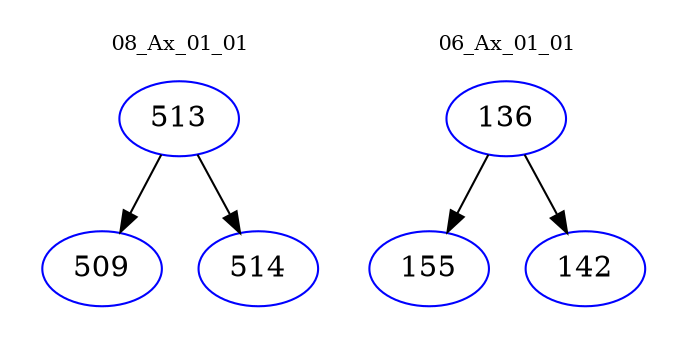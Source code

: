digraph{
subgraph cluster_0 {
color = white
label = "08_Ax_01_01";
fontsize=10;
T0_513 [label="513", color="blue"]
T0_513 -> T0_509 [color="black"]
T0_509 [label="509", color="blue"]
T0_513 -> T0_514 [color="black"]
T0_514 [label="514", color="blue"]
}
subgraph cluster_1 {
color = white
label = "06_Ax_01_01";
fontsize=10;
T1_136 [label="136", color="blue"]
T1_136 -> T1_155 [color="black"]
T1_155 [label="155", color="blue"]
T1_136 -> T1_142 [color="black"]
T1_142 [label="142", color="blue"]
}
}
